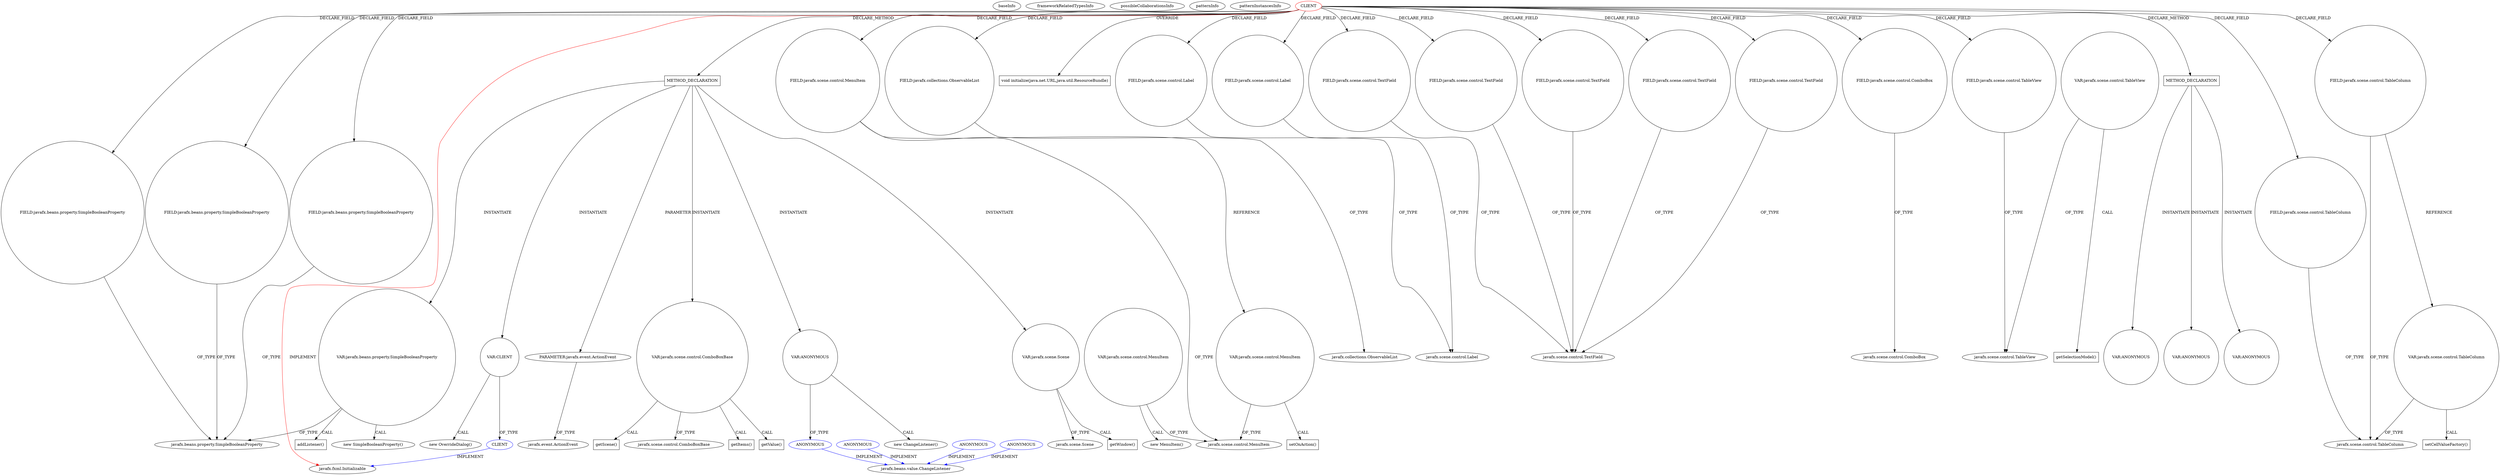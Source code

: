 digraph {
baseInfo[graphId=2865,category="pattern",isAnonymous=false,possibleRelation=true]
frameworkRelatedTypesInfo[0="javafx.fxml.Initializable"]
possibleCollaborationsInfo[0="2865~INSTANTIATION-CLIENT_METHOD_DECLARATION-~javafx.fxml.Initializable ~javafx.beans.value.ChangeListener ~false~true",1="2865~INSTANTIATION-CLIENT_METHOD_DECLARATION-~javafx.fxml.Initializable ~javafx.fxml.Initializable ~false~false"]
patternInfo[frequency=2.0,patternRootClient=0]
patternInstancesInfo[0="hock323-eventManager~/hock323-eventManager/EventManager-master/src/eventManager/controller/pokerTournament/BlindsController.java~BlindsController~2976",1="hock323-eventManager~/hock323-eventManager/EventManager-master/src/eventManager/controller/pokerTournament/TournamentController.java~TournamentController~3009"]
147[label="new SimpleBooleanProperty()",vertexType="CONSTRUCTOR_CALL",isFrameworkType=false]
148[label="VAR:javafx.beans.property.SimpleBooleanProperty",vertexType="VARIABLE_EXPRESION",isFrameworkType=false,shape=circle]
11[label="javafx.beans.property.SimpleBooleanProperty",vertexType="FRAMEWORK_CLASS_TYPE",isFrameworkType=false]
139[label="METHOD_DECLARATION",vertexType="CLIENT_METHOD_DECLARATION",isFrameworkType=false,shape=box]
0[label="CLIENT",vertexType="ROOT_CLIENT_CLASS_DECLARATION",isFrameworkType=false,color=red]
34[label="FIELD:javafx.scene.control.MenuItem",vertexType="FIELD_DECLARATION",isFrameworkType=false,shape=circle]
151[label="VAR:CLIENT",vertexType="VARIABLE_EXPRESION",isFrameworkType=false,shape=circle]
58[label="FIELD:javafx.collections.ObservableList",vertexType="FIELD_DECLARATION",isFrameworkType=false,shape=circle]
15[label="javafx.collections.ObservableList",vertexType="FRAMEWORK_INTERFACE_TYPE",isFrameworkType=false]
140[label="PARAMETER:javafx.event.ActionEvent",vertexType="PARAMETER_DECLARATION",isFrameworkType=false]
141[label="javafx.event.ActionEvent",vertexType="FRAMEWORK_CLASS_TYPE",isFrameworkType=false]
60[label="void initialize(java.net.URL,java.util.ResourceBundle)",vertexType="OVERRIDING_METHOD_DECLARATION",isFrameworkType=false,shape=box]
29[label="javafx.scene.control.MenuItem",vertexType="FRAMEWORK_CLASS_TYPE",isFrameworkType=false]
142[label="VAR:javafx.scene.control.ComboBoxBase",vertexType="VARIABLE_EXPRESION",isFrameworkType=false,shape=circle]
364[label="VAR:javafx.scene.control.MenuItem",vertexType="VARIABLE_EXPRESION",isFrameworkType=false,shape=circle]
372[label="VAR:javafx.scene.control.MenuItem",vertexType="VARIABLE_EXPRESION",isFrameworkType=false,shape=circle]
32[label="FIELD:javafx.scene.control.Label",vertexType="FIELD_DECLARATION",isFrameworkType=false,shape=circle]
33[label="javafx.scene.control.Label",vertexType="FRAMEWORK_CLASS_TYPE",isFrameworkType=false]
42[label="FIELD:javafx.scene.control.Label",vertexType="FIELD_DECLARATION",isFrameworkType=false,shape=circle]
56[label="FIELD:javafx.beans.property.SimpleBooleanProperty",vertexType="FIELD_DECLARATION",isFrameworkType=false,shape=circle]
26[label="FIELD:javafx.beans.property.SimpleBooleanProperty",vertexType="FIELD_DECLARATION",isFrameworkType=false,shape=circle]
10[label="FIELD:javafx.beans.property.SimpleBooleanProperty",vertexType="FIELD_DECLARATION",isFrameworkType=false,shape=circle]
54[label="FIELD:javafx.scene.control.TextField",vertexType="FIELD_DECLARATION",isFrameworkType=false,shape=circle]
40[label="FIELD:javafx.scene.control.TextField",vertexType="FIELD_DECLARATION",isFrameworkType=false,shape=circle]
50[label="FIELD:javafx.scene.control.TextField",vertexType="FIELD_DECLARATION",isFrameworkType=false,shape=circle]
4[label="FIELD:javafx.scene.control.TextField",vertexType="FIELD_DECLARATION",isFrameworkType=false,shape=circle]
8[label="FIELD:javafx.scene.control.TextField",vertexType="FIELD_DECLARATION",isFrameworkType=false,shape=circle]
162[label="VAR:ANONYMOUS",vertexType="VARIABLE_EXPRESION",isFrameworkType=false,shape=circle]
144[label="javafx.scene.control.ComboBoxBase",vertexType="FRAMEWORK_CLASS_TYPE",isFrameworkType=false]
46[label="FIELD:javafx.scene.control.ComboBox",vertexType="FIELD_DECLARATION",isFrameworkType=false,shape=circle]
47[label="javafx.scene.control.ComboBox",vertexType="FRAMEWORK_CLASS_TYPE",isFrameworkType=false]
1[label="javafx.fxml.Initializable",vertexType="FRAMEWORK_INTERFACE_TYPE",isFrameworkType=false]
163[label="ANONYMOUS",vertexType="REFERENCE_ANONYMOUS_DECLARATION",isFrameworkType=false,color=blue]
161[label="new ChangeListener()",vertexType="CONSTRUCTOR_CALL",isFrameworkType=false]
164[label="javafx.beans.value.ChangeListener",vertexType="FRAMEWORK_INTERFACE_TYPE",isFrameworkType=false]
673[label="ANONYMOUS",vertexType="REFERENCE_ANONYMOUS_DECLARATION",isFrameworkType=false,color=blue]
304[label="ANONYMOUS",vertexType="REFERENCE_ANONYMOUS_DECLARATION",isFrameworkType=false,color=blue]
486[label="ANONYMOUS",vertexType="REFERENCE_ANONYMOUS_DECLARATION",isFrameworkType=false,color=blue]
160[label="addListener()",vertexType="INSIDE_CALL",isFrameworkType=false,shape=box]
152[label="CLIENT",vertexType="REFERENCE_CLIENT_CLASS_DECLARATION",isFrameworkType=false,color=blue]
146[label="getItems()",vertexType="INSIDE_CALL",isFrameworkType=false,shape=box]
5[label="javafx.scene.control.TextField",vertexType="FRAMEWORK_CLASS_TYPE",isFrameworkType=false]
154[label="VAR:javafx.scene.Scene",vertexType="VARIABLE_EXPRESION",isFrameworkType=false,shape=circle]
155[label="getWindow()",vertexType="INSIDE_CALL",isFrameworkType=false,shape=box]
143[label="getValue()",vertexType="INSIDE_CALL",isFrameworkType=false,shape=box]
12[label="FIELD:javafx.scene.control.TableView",vertexType="FIELD_DECLARATION",isFrameworkType=false,shape=circle]
13[label="javafx.scene.control.TableView",vertexType="FRAMEWORK_CLASS_TYPE",isFrameworkType=false]
244[label="VAR:javafx.scene.control.TableView",vertexType="VARIABLE_EXPRESION",isFrameworkType=false,shape=circle]
424[label="getSelectionModel()",vertexType="INSIDE_CALL",isFrameworkType=false,shape=box]
699[label="METHOD_DECLARATION",vertexType="CLIENT_METHOD_DECLARATION",isFrameworkType=false,shape=box]
754[label="VAR:ANONYMOUS",vertexType="VARIABLE_EXPRESION",isFrameworkType=false,shape=circle]
726[label="VAR:ANONYMOUS",vertexType="VARIABLE_EXPRESION",isFrameworkType=false,shape=circle]
748[label="VAR:ANONYMOUS",vertexType="VARIABLE_EXPRESION",isFrameworkType=false,shape=circle]
158[label="getScene()",vertexType="INSIDE_CALL",isFrameworkType=false,shape=box]
363[label="new MenuItem()",vertexType="CONSTRUCTOR_CALL",isFrameworkType=false]
150[label="new OverrideDialog()",vertexType="CONSTRUCTOR_CALL",isFrameworkType=false]
44[label="FIELD:javafx.scene.control.TableColumn",vertexType="FIELD_DECLARATION",isFrameworkType=false,shape=circle]
52[label="FIELD:javafx.scene.control.TableColumn",vertexType="FIELD_DECLARATION",isFrameworkType=false,shape=circle]
253[label="VAR:javafx.scene.control.TableColumn",vertexType="VARIABLE_EXPRESION",isFrameworkType=false,shape=circle]
254[label="setCellValueFactory()",vertexType="INSIDE_CALL",isFrameworkType=false,shape=box]
156[label="javafx.scene.Scene",vertexType="FRAMEWORK_CLASS_TYPE",isFrameworkType=false]
373[label="setOnAction()",vertexType="INSIDE_CALL",isFrameworkType=false,shape=box]
3[label="javafx.scene.control.TableColumn",vertexType="FRAMEWORK_CLASS_TYPE",isFrameworkType=false]
162->163[label="OF_TYPE"]
486->164[label="IMPLEMENT",color=blue]
151->150[label="CALL"]
139->148[label="INSTANTIATE"]
42->33[label="OF_TYPE"]
0->56[label="DECLARE_FIELD"]
364->363[label="CALL"]
4->5[label="OF_TYPE"]
0->46[label="DECLARE_FIELD"]
0->26[label="DECLARE_FIELD"]
0->42[label="DECLARE_FIELD"]
142->158[label="CALL"]
0->32[label="DECLARE_FIELD"]
0->50[label="DECLARE_FIELD"]
26->11[label="OF_TYPE"]
52->253[label="REFERENCE"]
0->10[label="DECLARE_FIELD"]
162->161[label="CALL"]
54->5[label="OF_TYPE"]
673->164[label="IMPLEMENT",color=blue]
372->29[label="OF_TYPE"]
52->3[label="OF_TYPE"]
32->33[label="OF_TYPE"]
0->12[label="DECLARE_FIELD"]
0->40[label="DECLARE_FIELD"]
148->11[label="OF_TYPE"]
0->4[label="DECLARE_FIELD"]
154->156[label="OF_TYPE"]
10->11[label="OF_TYPE"]
142->143[label="CALL"]
50->5[label="OF_TYPE"]
139->162[label="INSTANTIATE"]
44->3[label="OF_TYPE"]
148->147[label="CALL"]
140->141[label="OF_TYPE"]
699->748[label="INSTANTIATE"]
0->699[label="DECLARE_METHOD"]
0->54[label="DECLARE_FIELD"]
163->164[label="IMPLEMENT",color=blue]
154->155[label="CALL"]
12->13[label="OF_TYPE"]
0->1[label="IMPLEMENT",color=red]
142->144[label="OF_TYPE"]
244->424[label="CALL"]
40->5[label="OF_TYPE"]
0->8[label="DECLARE_FIELD"]
0->44[label="DECLARE_FIELD"]
244->13[label="OF_TYPE"]
304->164[label="IMPLEMENT",color=blue]
139->142[label="INSTANTIATE"]
699->726[label="INSTANTIATE"]
148->160[label="CALL"]
151->152[label="OF_TYPE"]
34->372[label="REFERENCE"]
0->139[label="DECLARE_METHOD"]
46->47[label="OF_TYPE"]
372->373[label="CALL"]
699->754[label="INSTANTIATE"]
253->254[label="CALL"]
253->3[label="OF_TYPE"]
34->29[label="OF_TYPE"]
58->15[label="OF_TYPE"]
8->5[label="OF_TYPE"]
152->1[label="IMPLEMENT",color=blue]
364->29[label="OF_TYPE"]
56->11[label="OF_TYPE"]
0->52[label="DECLARE_FIELD"]
0->60[label="OVERRIDE"]
139->154[label="INSTANTIATE"]
0->34[label="DECLARE_FIELD"]
0->58[label="DECLARE_FIELD"]
139->151[label="INSTANTIATE"]
142->146[label="CALL"]
139->140[label="PARAMETER"]
}
